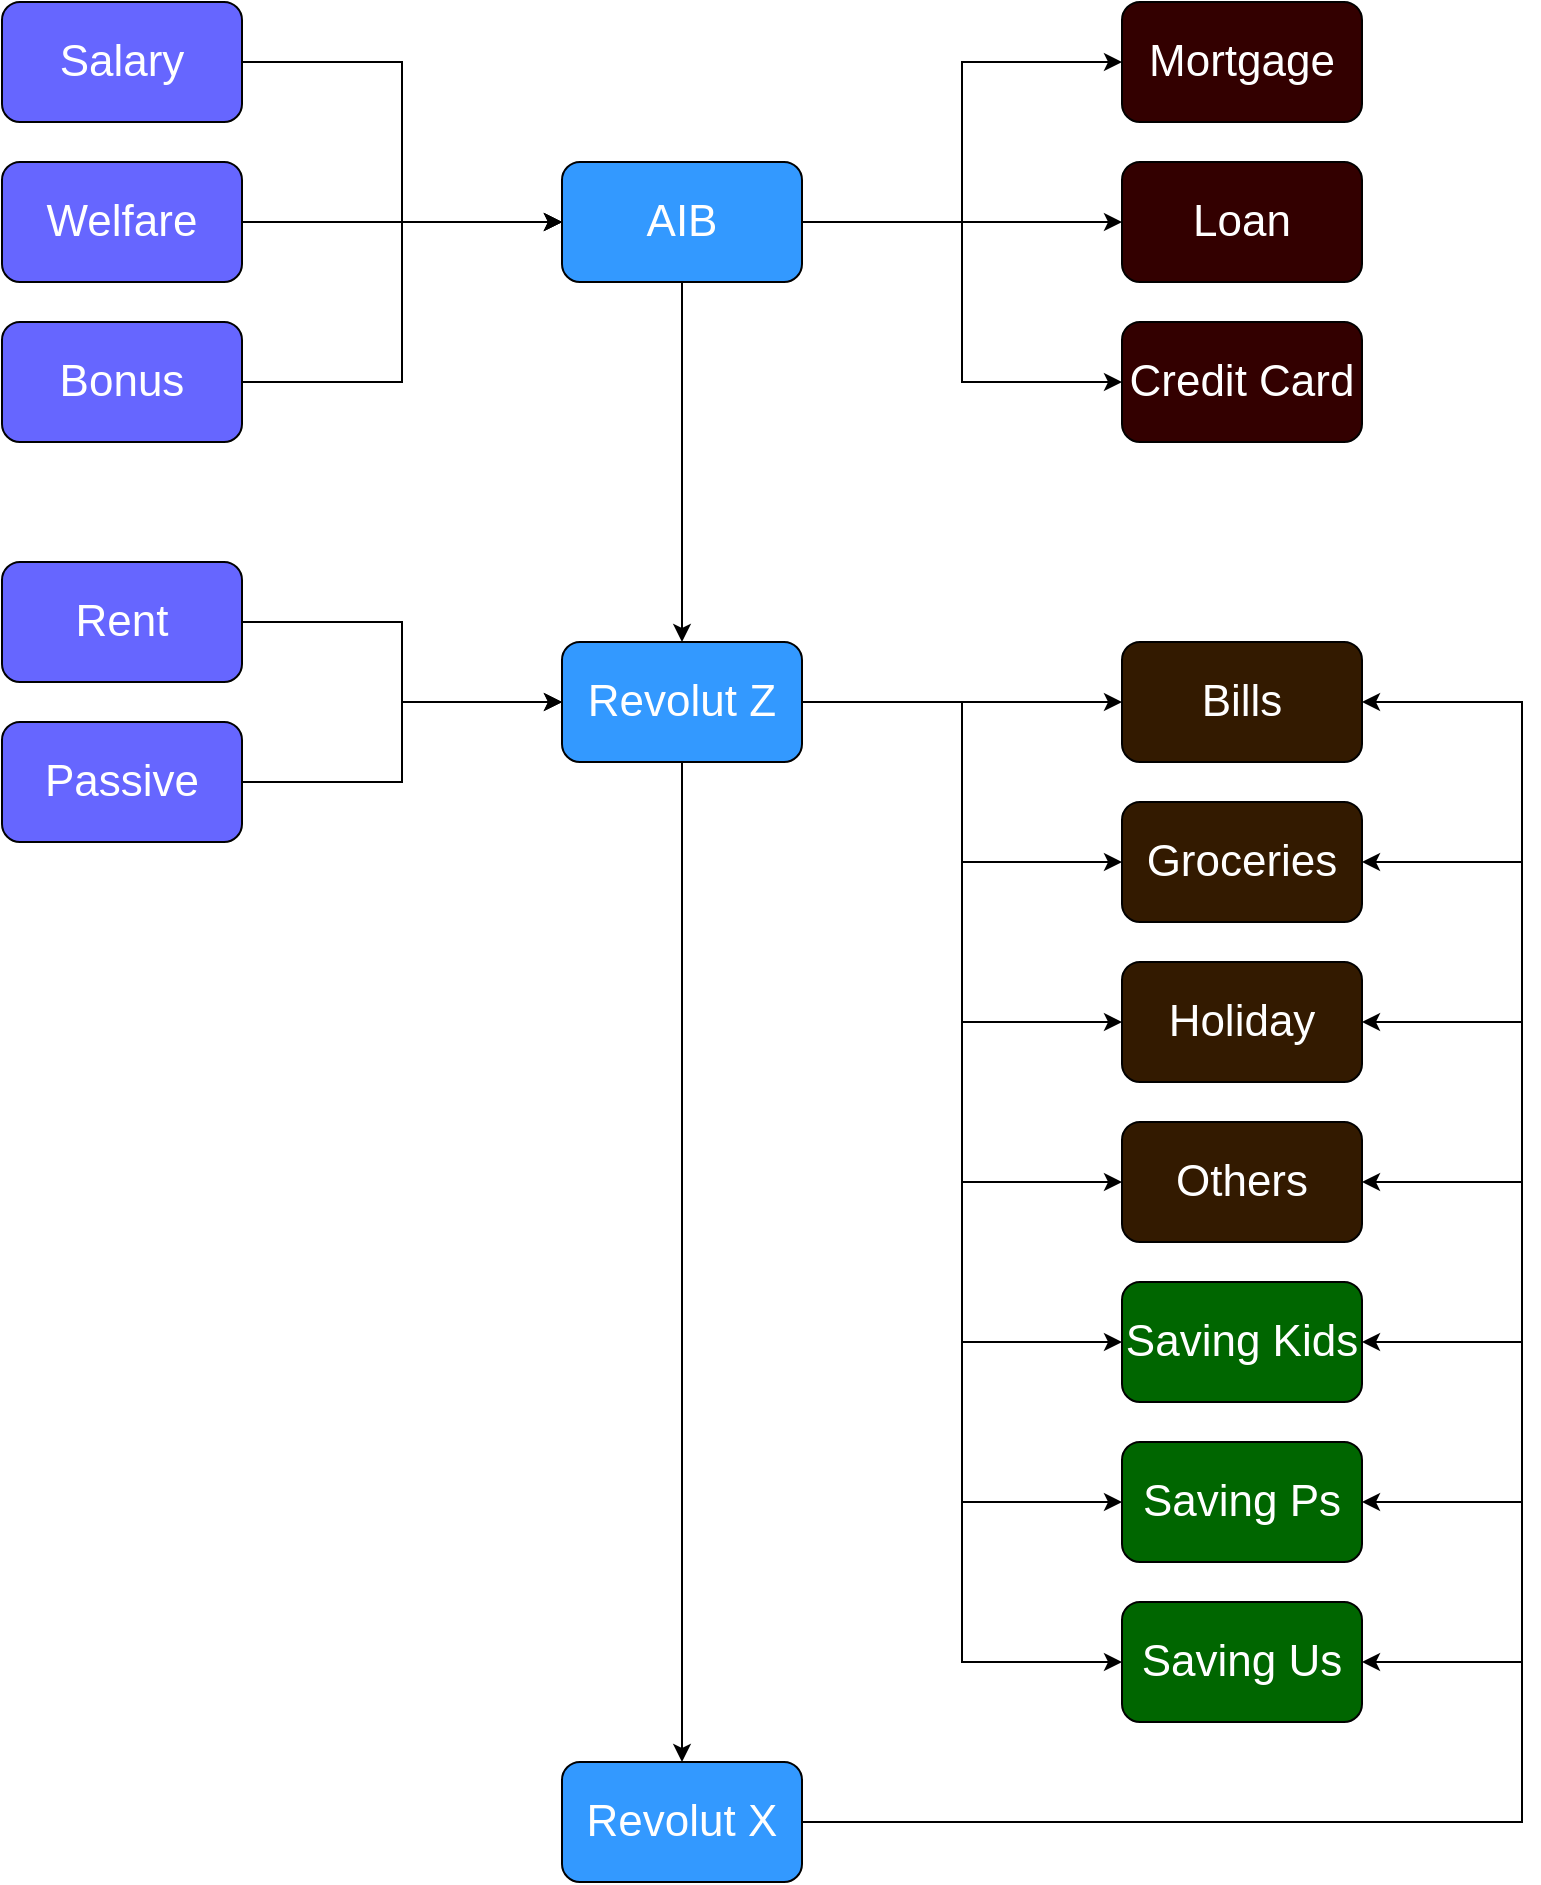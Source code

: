 <mxfile version="24.8.3">
  <diagram name="Page-1" id="yKWcBG-ynSExE3HqbAn5">
    <mxGraphModel dx="2868" dy="1372" grid="1" gridSize="10" guides="1" tooltips="1" connect="1" arrows="1" fold="1" page="1" pageScale="1" pageWidth="827" pageHeight="1169" math="0" shadow="0">
      <root>
        <mxCell id="0" />
        <mxCell id="1" parent="0" />
        <mxCell id="KZKB2ITsnp8akYaJ9J3_-51" value="" style="group;fontSize=22;fontColor=#FFFFFF;" vertex="1" connectable="0" parent="1">
          <mxGeometry x="40" y="120" width="760" height="940" as="geometry" />
        </mxCell>
        <mxCell id="KZKB2ITsnp8akYaJ9J3_-15" style="edgeStyle=orthogonalEdgeStyle;rounded=0;orthogonalLoop=1;jettySize=auto;html=1;exitX=1;exitY=0.5;exitDx=0;exitDy=0;entryX=0;entryY=0.5;entryDx=0;entryDy=0;fontSize=22;fontColor=#FFFFFF;" edge="1" parent="KZKB2ITsnp8akYaJ9J3_-51" source="KZKB2ITsnp8akYaJ9J3_-1" target="KZKB2ITsnp8akYaJ9J3_-7">
          <mxGeometry relative="1" as="geometry" />
        </mxCell>
        <mxCell id="KZKB2ITsnp8akYaJ9J3_-1" value="&lt;font style=&quot;font-size: 22px;&quot;&gt;Salary&lt;/font&gt;" style="rounded=1;whiteSpace=wrap;html=1;fillColor=#6666FF;fontSize=22;fontColor=#FFFFFF;" vertex="1" parent="KZKB2ITsnp8akYaJ9J3_-51">
          <mxGeometry width="120" height="60" as="geometry" />
        </mxCell>
        <mxCell id="KZKB2ITsnp8akYaJ9J3_-17" style="edgeStyle=orthogonalEdgeStyle;rounded=0;orthogonalLoop=1;jettySize=auto;html=1;fontSize=22;fontColor=#FFFFFF;" edge="1" parent="KZKB2ITsnp8akYaJ9J3_-51" source="KZKB2ITsnp8akYaJ9J3_-2">
          <mxGeometry relative="1" as="geometry">
            <mxPoint x="280" y="110" as="targetPoint" />
            <Array as="points">
              <mxPoint x="200" y="190" />
              <mxPoint x="200" y="110" />
            </Array>
          </mxGeometry>
        </mxCell>
        <mxCell id="KZKB2ITsnp8akYaJ9J3_-2" value="Bonus" style="rounded=1;whiteSpace=wrap;html=1;fillColor=#6666FF;fontSize=22;fontColor=#FFFFFF;" vertex="1" parent="KZKB2ITsnp8akYaJ9J3_-51">
          <mxGeometry y="160" width="120" height="60" as="geometry" />
        </mxCell>
        <mxCell id="KZKB2ITsnp8akYaJ9J3_-16" style="edgeStyle=orthogonalEdgeStyle;rounded=0;orthogonalLoop=1;jettySize=auto;html=1;fontSize=22;fontColor=#FFFFFF;" edge="1" parent="KZKB2ITsnp8akYaJ9J3_-51" source="KZKB2ITsnp8akYaJ9J3_-3">
          <mxGeometry relative="1" as="geometry">
            <mxPoint x="280" y="110" as="targetPoint" />
          </mxGeometry>
        </mxCell>
        <mxCell id="KZKB2ITsnp8akYaJ9J3_-3" value="Welfare" style="rounded=1;whiteSpace=wrap;html=1;fillColor=#6666FF;fontSize=22;fontColor=#FFFFFF;" vertex="1" parent="KZKB2ITsnp8akYaJ9J3_-51">
          <mxGeometry y="80" width="120" height="60" as="geometry" />
        </mxCell>
        <mxCell id="KZKB2ITsnp8akYaJ9J3_-23" style="edgeStyle=orthogonalEdgeStyle;rounded=0;orthogonalLoop=1;jettySize=auto;html=1;entryX=0;entryY=0.5;entryDx=0;entryDy=0;fontSize=22;fontColor=#FFFFFF;" edge="1" parent="KZKB2ITsnp8akYaJ9J3_-51" source="KZKB2ITsnp8akYaJ9J3_-4" target="KZKB2ITsnp8akYaJ9J3_-10">
          <mxGeometry relative="1" as="geometry" />
        </mxCell>
        <mxCell id="KZKB2ITsnp8akYaJ9J3_-4" value="Passive" style="rounded=1;whiteSpace=wrap;html=1;fillColor=#6666FF;fontSize=22;fontColor=#FFFFFF;" vertex="1" parent="KZKB2ITsnp8akYaJ9J3_-51">
          <mxGeometry y="360" width="120" height="60" as="geometry" />
        </mxCell>
        <mxCell id="KZKB2ITsnp8akYaJ9J3_-21" style="edgeStyle=orthogonalEdgeStyle;rounded=0;orthogonalLoop=1;jettySize=auto;html=1;exitX=1;exitY=0.5;exitDx=0;exitDy=0;entryX=0;entryY=0.5;entryDx=0;entryDy=0;fontSize=22;fontColor=#FFFFFF;" edge="1" parent="KZKB2ITsnp8akYaJ9J3_-51" source="KZKB2ITsnp8akYaJ9J3_-5" target="KZKB2ITsnp8akYaJ9J3_-10">
          <mxGeometry relative="1" as="geometry" />
        </mxCell>
        <mxCell id="KZKB2ITsnp8akYaJ9J3_-5" value="Rent" style="rounded=1;whiteSpace=wrap;html=1;fillColor=#6666FF;fontSize=22;fontColor=#FFFFFF;" vertex="1" parent="KZKB2ITsnp8akYaJ9J3_-51">
          <mxGeometry y="280" width="120" height="60" as="geometry" />
        </mxCell>
        <mxCell id="KZKB2ITsnp8akYaJ9J3_-6" value="Mortgage" style="rounded=1;whiteSpace=wrap;html=1;fillColor=#330000;fontSize=22;fontColor=#FFFFFF;" vertex="1" parent="KZKB2ITsnp8akYaJ9J3_-51">
          <mxGeometry x="560" width="120" height="60" as="geometry" />
        </mxCell>
        <mxCell id="KZKB2ITsnp8akYaJ9J3_-18" style="edgeStyle=orthogonalEdgeStyle;rounded=0;orthogonalLoop=1;jettySize=auto;html=1;exitX=1;exitY=0.5;exitDx=0;exitDy=0;entryX=0;entryY=0.5;entryDx=0;entryDy=0;fontSize=22;fontColor=#FFFFFF;" edge="1" parent="KZKB2ITsnp8akYaJ9J3_-51" source="KZKB2ITsnp8akYaJ9J3_-7" target="KZKB2ITsnp8akYaJ9J3_-9">
          <mxGeometry relative="1" as="geometry" />
        </mxCell>
        <mxCell id="KZKB2ITsnp8akYaJ9J3_-19" style="edgeStyle=orthogonalEdgeStyle;rounded=0;orthogonalLoop=1;jettySize=auto;html=1;exitX=1;exitY=0.25;exitDx=0;exitDy=0;entryX=0;entryY=0.5;entryDx=0;entryDy=0;fontSize=22;fontColor=#FFFFFF;" edge="1" parent="KZKB2ITsnp8akYaJ9J3_-51" source="KZKB2ITsnp8akYaJ9J3_-7" target="KZKB2ITsnp8akYaJ9J3_-6">
          <mxGeometry relative="1" as="geometry">
            <Array as="points">
              <mxPoint x="400" y="110" />
              <mxPoint x="480" y="110" />
              <mxPoint x="480" y="30" />
            </Array>
          </mxGeometry>
        </mxCell>
        <mxCell id="KZKB2ITsnp8akYaJ9J3_-20" style="edgeStyle=orthogonalEdgeStyle;rounded=0;orthogonalLoop=1;jettySize=auto;html=1;exitX=1;exitY=0.75;exitDx=0;exitDy=0;entryX=0;entryY=0.5;entryDx=0;entryDy=0;fontSize=22;fontColor=#FFFFFF;" edge="1" parent="KZKB2ITsnp8akYaJ9J3_-51" source="KZKB2ITsnp8akYaJ9J3_-7" target="KZKB2ITsnp8akYaJ9J3_-8">
          <mxGeometry relative="1" as="geometry">
            <Array as="points">
              <mxPoint x="400" y="110" />
              <mxPoint x="480" y="110" />
              <mxPoint x="480" y="190" />
            </Array>
          </mxGeometry>
        </mxCell>
        <mxCell id="KZKB2ITsnp8akYaJ9J3_-24" style="edgeStyle=orthogonalEdgeStyle;rounded=0;orthogonalLoop=1;jettySize=auto;html=1;exitX=0.5;exitY=1;exitDx=0;exitDy=0;entryX=0.5;entryY=0;entryDx=0;entryDy=0;fontSize=22;fontColor=#FFFFFF;" edge="1" parent="KZKB2ITsnp8akYaJ9J3_-51" source="KZKB2ITsnp8akYaJ9J3_-7" target="KZKB2ITsnp8akYaJ9J3_-10">
          <mxGeometry relative="1" as="geometry" />
        </mxCell>
        <mxCell id="KZKB2ITsnp8akYaJ9J3_-7" value="AIB" style="rounded=1;whiteSpace=wrap;html=1;fillColor=#3399FF;fontSize=22;fontColor=#FFFFFF;" vertex="1" parent="KZKB2ITsnp8akYaJ9J3_-51">
          <mxGeometry x="280" y="80" width="120" height="60" as="geometry" />
        </mxCell>
        <mxCell id="KZKB2ITsnp8akYaJ9J3_-8" value="Credit Card" style="rounded=1;whiteSpace=wrap;html=1;fillColor=#330000;fontSize=22;fontColor=#FFFFFF;" vertex="1" parent="KZKB2ITsnp8akYaJ9J3_-51">
          <mxGeometry x="560" y="160" width="120" height="60" as="geometry" />
        </mxCell>
        <mxCell id="KZKB2ITsnp8akYaJ9J3_-9" value="Loan" style="rounded=1;whiteSpace=wrap;html=1;fillColor=#330000;fontSize=22;fontColor=#FFFFFF;" vertex="1" parent="KZKB2ITsnp8akYaJ9J3_-51">
          <mxGeometry x="560" y="80" width="120" height="60" as="geometry" />
        </mxCell>
        <mxCell id="KZKB2ITsnp8akYaJ9J3_-27" style="edgeStyle=orthogonalEdgeStyle;rounded=0;orthogonalLoop=1;jettySize=auto;html=1;entryX=0.5;entryY=0;entryDx=0;entryDy=0;fontSize=22;fontColor=#FFFFFF;" edge="1" parent="KZKB2ITsnp8akYaJ9J3_-51" source="KZKB2ITsnp8akYaJ9J3_-10" target="KZKB2ITsnp8akYaJ9J3_-25">
          <mxGeometry relative="1" as="geometry" />
        </mxCell>
        <mxCell id="KZKB2ITsnp8akYaJ9J3_-28" style="edgeStyle=orthogonalEdgeStyle;rounded=0;orthogonalLoop=1;jettySize=auto;html=1;exitX=1;exitY=0.5;exitDx=0;exitDy=0;entryX=0;entryY=0.5;entryDx=0;entryDy=0;fontSize=22;fontColor=#FFFFFF;" edge="1" parent="KZKB2ITsnp8akYaJ9J3_-51" source="KZKB2ITsnp8akYaJ9J3_-10" target="KZKB2ITsnp8akYaJ9J3_-12">
          <mxGeometry relative="1" as="geometry" />
        </mxCell>
        <mxCell id="KZKB2ITsnp8akYaJ9J3_-29" style="edgeStyle=orthogonalEdgeStyle;rounded=0;orthogonalLoop=1;jettySize=auto;html=1;exitX=1;exitY=0.5;exitDx=0;exitDy=0;entryX=0;entryY=0.5;entryDx=0;entryDy=0;fontSize=22;fontColor=#FFFFFF;" edge="1" parent="KZKB2ITsnp8akYaJ9J3_-51" source="KZKB2ITsnp8akYaJ9J3_-10" target="KZKB2ITsnp8akYaJ9J3_-11">
          <mxGeometry relative="1" as="geometry" />
        </mxCell>
        <mxCell id="KZKB2ITsnp8akYaJ9J3_-30" style="edgeStyle=orthogonalEdgeStyle;rounded=0;orthogonalLoop=1;jettySize=auto;html=1;exitX=1;exitY=0.5;exitDx=0;exitDy=0;entryX=0;entryY=0.5;entryDx=0;entryDy=0;fontSize=22;fontColor=#FFFFFF;" edge="1" parent="KZKB2ITsnp8akYaJ9J3_-51" source="KZKB2ITsnp8akYaJ9J3_-10" target="KZKB2ITsnp8akYaJ9J3_-14">
          <mxGeometry relative="1" as="geometry" />
        </mxCell>
        <mxCell id="KZKB2ITsnp8akYaJ9J3_-31" style="edgeStyle=orthogonalEdgeStyle;rounded=0;orthogonalLoop=1;jettySize=auto;html=1;exitX=1;exitY=0.5;exitDx=0;exitDy=0;entryX=0;entryY=0.5;entryDx=0;entryDy=0;fontSize=22;fontColor=#FFFFFF;" edge="1" parent="KZKB2ITsnp8akYaJ9J3_-51" source="KZKB2ITsnp8akYaJ9J3_-10" target="KZKB2ITsnp8akYaJ9J3_-13">
          <mxGeometry relative="1" as="geometry" />
        </mxCell>
        <mxCell id="KZKB2ITsnp8akYaJ9J3_-32" style="edgeStyle=orthogonalEdgeStyle;rounded=0;orthogonalLoop=1;jettySize=auto;html=1;exitX=1;exitY=0.5;exitDx=0;exitDy=0;entryX=0;entryY=0.5;entryDx=0;entryDy=0;fontSize=22;fontColor=#FFFFFF;" edge="1" parent="KZKB2ITsnp8akYaJ9J3_-51" source="KZKB2ITsnp8akYaJ9J3_-10" target="KZKB2ITsnp8akYaJ9J3_-26">
          <mxGeometry relative="1" as="geometry" />
        </mxCell>
        <mxCell id="KZKB2ITsnp8akYaJ9J3_-38" style="edgeStyle=orthogonalEdgeStyle;rounded=0;orthogonalLoop=1;jettySize=auto;html=1;exitX=1;exitY=0.5;exitDx=0;exitDy=0;entryX=0;entryY=0.5;entryDx=0;entryDy=0;fontSize=22;fontColor=#FFFFFF;" edge="1" parent="KZKB2ITsnp8akYaJ9J3_-51" source="KZKB2ITsnp8akYaJ9J3_-10" target="KZKB2ITsnp8akYaJ9J3_-36">
          <mxGeometry relative="1" as="geometry" />
        </mxCell>
        <mxCell id="KZKB2ITsnp8akYaJ9J3_-39" style="edgeStyle=orthogonalEdgeStyle;rounded=0;orthogonalLoop=1;jettySize=auto;html=1;exitX=1;exitY=0.5;exitDx=0;exitDy=0;entryX=0;entryY=0.5;entryDx=0;entryDy=0;fontSize=22;fontColor=#FFFFFF;" edge="1" parent="KZKB2ITsnp8akYaJ9J3_-51" source="KZKB2ITsnp8akYaJ9J3_-10" target="KZKB2ITsnp8akYaJ9J3_-37">
          <mxGeometry relative="1" as="geometry" />
        </mxCell>
        <mxCell id="KZKB2ITsnp8akYaJ9J3_-10" value="Revolut Z" style="rounded=1;whiteSpace=wrap;html=1;fillColor=#3399FF;fontSize=22;fontColor=#FFFFFF;" vertex="1" parent="KZKB2ITsnp8akYaJ9J3_-51">
          <mxGeometry x="280" y="320" width="120" height="60" as="geometry" />
        </mxCell>
        <mxCell id="KZKB2ITsnp8akYaJ9J3_-41" style="edgeStyle=orthogonalEdgeStyle;rounded=0;orthogonalLoop=1;jettySize=auto;html=1;exitX=1;exitY=0.5;exitDx=0;exitDy=0;entryX=1;entryY=0.5;entryDx=0;entryDy=0;fontSize=22;fontColor=#FFFFFF;" edge="1" parent="KZKB2ITsnp8akYaJ9J3_-51" source="KZKB2ITsnp8akYaJ9J3_-25" target="KZKB2ITsnp8akYaJ9J3_-37">
          <mxGeometry relative="1" as="geometry">
            <Array as="points">
              <mxPoint x="760" y="910" />
              <mxPoint x="760" y="830" />
            </Array>
          </mxGeometry>
        </mxCell>
        <mxCell id="KZKB2ITsnp8akYaJ9J3_-42" style="edgeStyle=orthogonalEdgeStyle;rounded=0;orthogonalLoop=1;jettySize=auto;html=1;exitX=1;exitY=0.5;exitDx=0;exitDy=0;entryX=1;entryY=0.5;entryDx=0;entryDy=0;fontSize=22;fontColor=#FFFFFF;" edge="1" parent="KZKB2ITsnp8akYaJ9J3_-51" source="KZKB2ITsnp8akYaJ9J3_-25" target="KZKB2ITsnp8akYaJ9J3_-36">
          <mxGeometry relative="1" as="geometry">
            <Array as="points">
              <mxPoint x="760" y="910" />
              <mxPoint x="760" y="750" />
            </Array>
          </mxGeometry>
        </mxCell>
        <mxCell id="KZKB2ITsnp8akYaJ9J3_-44" style="edgeStyle=orthogonalEdgeStyle;rounded=0;orthogonalLoop=1;jettySize=auto;html=1;exitX=1;exitY=0.5;exitDx=0;exitDy=0;entryX=1;entryY=0.5;entryDx=0;entryDy=0;fontSize=22;fontColor=#FFFFFF;" edge="1" parent="KZKB2ITsnp8akYaJ9J3_-51" source="KZKB2ITsnp8akYaJ9J3_-25" target="KZKB2ITsnp8akYaJ9J3_-26">
          <mxGeometry relative="1" as="geometry">
            <Array as="points">
              <mxPoint x="760" y="910" />
              <mxPoint x="760" y="670" />
            </Array>
          </mxGeometry>
        </mxCell>
        <mxCell id="KZKB2ITsnp8akYaJ9J3_-45" style="edgeStyle=orthogonalEdgeStyle;rounded=0;orthogonalLoop=1;jettySize=auto;html=1;exitX=1;exitY=0.5;exitDx=0;exitDy=0;entryX=1;entryY=0.5;entryDx=0;entryDy=0;fontSize=22;fontColor=#FFFFFF;" edge="1" parent="KZKB2ITsnp8akYaJ9J3_-51" source="KZKB2ITsnp8akYaJ9J3_-25" target="KZKB2ITsnp8akYaJ9J3_-13">
          <mxGeometry relative="1" as="geometry">
            <Array as="points">
              <mxPoint x="760" y="910" />
              <mxPoint x="760" y="590" />
            </Array>
          </mxGeometry>
        </mxCell>
        <mxCell id="KZKB2ITsnp8akYaJ9J3_-46" style="edgeStyle=orthogonalEdgeStyle;rounded=0;orthogonalLoop=1;jettySize=auto;html=1;exitX=1;exitY=0.5;exitDx=0;exitDy=0;entryX=1;entryY=0.5;entryDx=0;entryDy=0;fontSize=22;fontColor=#FFFFFF;" edge="1" parent="KZKB2ITsnp8akYaJ9J3_-51" source="KZKB2ITsnp8akYaJ9J3_-25" target="KZKB2ITsnp8akYaJ9J3_-14">
          <mxGeometry relative="1" as="geometry">
            <Array as="points">
              <mxPoint x="760" y="910" />
              <mxPoint x="760" y="510" />
            </Array>
          </mxGeometry>
        </mxCell>
        <mxCell id="KZKB2ITsnp8akYaJ9J3_-47" style="edgeStyle=orthogonalEdgeStyle;rounded=0;orthogonalLoop=1;jettySize=auto;html=1;exitX=1;exitY=0.5;exitDx=0;exitDy=0;entryX=1;entryY=0.5;entryDx=0;entryDy=0;fontSize=22;fontColor=#FFFFFF;" edge="1" parent="KZKB2ITsnp8akYaJ9J3_-51" source="KZKB2ITsnp8akYaJ9J3_-25" target="KZKB2ITsnp8akYaJ9J3_-11">
          <mxGeometry relative="1" as="geometry">
            <Array as="points">
              <mxPoint x="760" y="910" />
              <mxPoint x="760" y="430" />
            </Array>
          </mxGeometry>
        </mxCell>
        <mxCell id="KZKB2ITsnp8akYaJ9J3_-48" style="edgeStyle=orthogonalEdgeStyle;rounded=0;orthogonalLoop=1;jettySize=auto;html=1;exitX=1;exitY=0.5;exitDx=0;exitDy=0;entryX=1;entryY=0.5;entryDx=0;entryDy=0;fontSize=22;fontColor=#FFFFFF;" edge="1" parent="KZKB2ITsnp8akYaJ9J3_-51" source="KZKB2ITsnp8akYaJ9J3_-25" target="KZKB2ITsnp8akYaJ9J3_-12">
          <mxGeometry relative="1" as="geometry">
            <Array as="points">
              <mxPoint x="760" y="910" />
              <mxPoint x="760" y="350" />
            </Array>
          </mxGeometry>
        </mxCell>
        <mxCell id="KZKB2ITsnp8akYaJ9J3_-25" value="Revolut X" style="rounded=1;whiteSpace=wrap;html=1;fillColor=#3399FF;fontSize=22;fontColor=#FFFFFF;" vertex="1" parent="KZKB2ITsnp8akYaJ9J3_-51">
          <mxGeometry x="280" y="880" width="120" height="60" as="geometry" />
        </mxCell>
        <mxCell id="KZKB2ITsnp8akYaJ9J3_-11" value="Groceries" style="rounded=1;whiteSpace=wrap;html=1;fillColor=#331A00;fontSize=22;fontColor=#FFFFFF;" vertex="1" parent="KZKB2ITsnp8akYaJ9J3_-51">
          <mxGeometry x="560" y="400" width="120" height="60" as="geometry" />
        </mxCell>
        <mxCell id="KZKB2ITsnp8akYaJ9J3_-12" value="Bills" style="rounded=1;whiteSpace=wrap;html=1;fillColor=#331A00;fontSize=22;fontColor=#FFFFFF;" vertex="1" parent="KZKB2ITsnp8akYaJ9J3_-51">
          <mxGeometry x="560" y="320" width="120" height="60" as="geometry" />
        </mxCell>
        <mxCell id="KZKB2ITsnp8akYaJ9J3_-13" value="Others" style="rounded=1;whiteSpace=wrap;html=1;fillColor=#331A00;fontSize=22;fontColor=#FFFFFF;" vertex="1" parent="KZKB2ITsnp8akYaJ9J3_-51">
          <mxGeometry x="560" y="560" width="120" height="60" as="geometry" />
        </mxCell>
        <mxCell id="KZKB2ITsnp8akYaJ9J3_-14" value="Holiday" style="rounded=1;whiteSpace=wrap;html=1;fillColor=#331A00;fontSize=22;fontColor=#FFFFFF;" vertex="1" parent="KZKB2ITsnp8akYaJ9J3_-51">
          <mxGeometry x="560" y="480" width="120" height="60" as="geometry" />
        </mxCell>
        <mxCell id="KZKB2ITsnp8akYaJ9J3_-26" value="Saving Kids" style="rounded=1;whiteSpace=wrap;html=1;fillColor=#006600;fontSize=22;fontColor=#FFFFFF;" vertex="1" parent="KZKB2ITsnp8akYaJ9J3_-51">
          <mxGeometry x="560" y="640" width="120" height="60" as="geometry" />
        </mxCell>
        <mxCell id="KZKB2ITsnp8akYaJ9J3_-36" value="Saving Ps" style="rounded=1;whiteSpace=wrap;html=1;fillColor=#006600;fontSize=22;fontColor=#FFFFFF;" vertex="1" parent="KZKB2ITsnp8akYaJ9J3_-51">
          <mxGeometry x="560" y="720" width="120" height="60" as="geometry" />
        </mxCell>
        <mxCell id="KZKB2ITsnp8akYaJ9J3_-37" value="Saving Us" style="rounded=1;whiteSpace=wrap;html=1;fillColor=#006600;fontSize=22;fontColor=#FFFFFF;" vertex="1" parent="KZKB2ITsnp8akYaJ9J3_-51">
          <mxGeometry x="560" y="800" width="120" height="60" as="geometry" />
        </mxCell>
      </root>
    </mxGraphModel>
  </diagram>
</mxfile>
